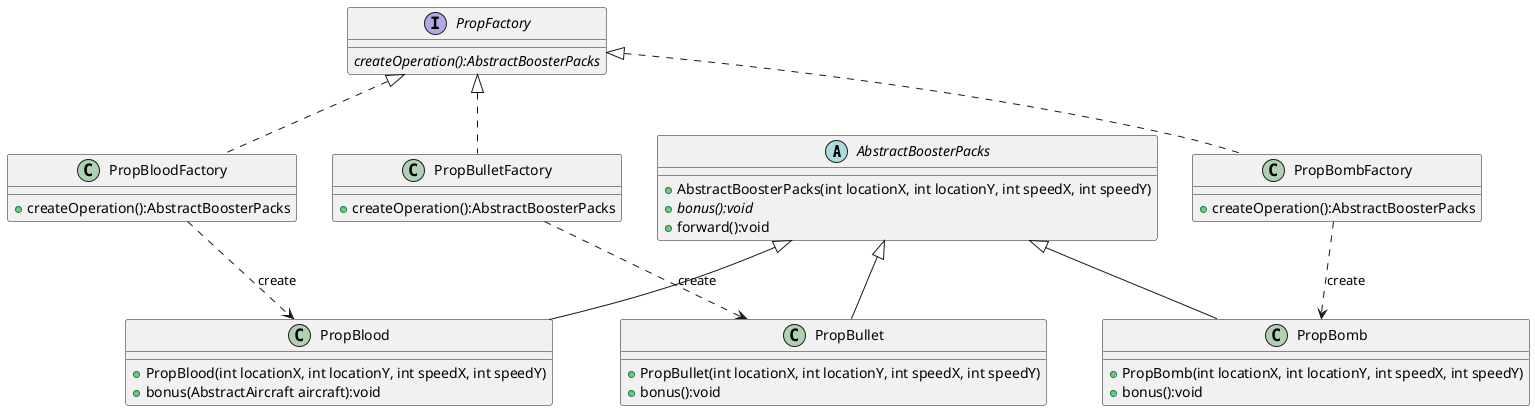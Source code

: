 @startuml
'https://plantuml.com/class-diagram

abstract class AbstractBoosterPacks
{
    + AbstractBoosterPacks(int locationX, int locationY, int speedX, int speedY)
    + {abstract}bonus():void
    + forward():void
}

interface PropFactory{
    {abstract} createOperation():AbstractBoosterPacks
}

class PropBombFactory implements PropFactory{
    + createOperation():AbstractBoosterPacks
}

class PropBloodFactory implements PropFactory{
    + createOperation():AbstractBoosterPacks
}

class PropBulletFactory implements PropFactory{
    + createOperation():AbstractBoosterPacks
}

class PropBlood{
    + PropBlood(int locationX, int locationY, int speedX, int speedY)
    + bonus(AbstractAircraft aircraft):void
}

class PropBomb{
    + PropBomb(int locationX, int locationY, int speedX, int speedY)
    + bonus():void
}

class PropBullet{
    + PropBullet(int locationX, int locationY, int speedX, int speedY)
    + bonus():void
}

PropBulletFactory ..> PropBullet : create
PropBloodFactory ..> PropBlood : create
PropBombFactory ..> PropBomb : create
AbstractBoosterPacks <|-- PropBlood
AbstractBoosterPacks <|-- PropBullet
AbstractBoosterPacks <|-- PropBomb

@enduml
